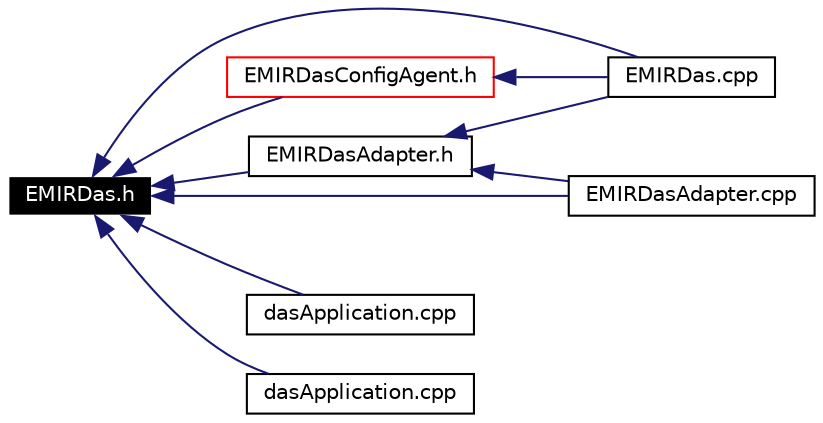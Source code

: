 digraph G
{
  edge [fontname="Helvetica",fontsize=10,labelfontname="Helvetica",labelfontsize=10];
  node [fontname="Helvetica",fontsize=10,shape=record];
  rankdir=LR;
  Node1 [label="EMIRDas.h",height=0.2,width=0.4,color="white", fillcolor="black", style="filled" fontcolor="white"];
  Node1 -> Node2 [dir=back,color="midnightblue",fontsize=10,style="solid",fontname="Helvetica"];
  Node2 [label="EMIRDas.cpp",height=0.2,width=0.4,color="black", fillcolor="white", style="filled",URL="$old_2EMIRDas_8cpp.html"];
  Node1 -> Node3 [dir=back,color="midnightblue",fontsize=10,style="solid",fontname="Helvetica"];
  Node3 [label="EMIRDasAdapter.h",height=0.2,width=0.4,color="black", fillcolor="white", style="filled",URL="$old_2EMIRDasAdapter_8h.html"];
  Node3 -> Node2 [dir=back,color="midnightblue",fontsize=10,style="solid",fontname="Helvetica"];
  Node3 -> Node4 [dir=back,color="midnightblue",fontsize=10,style="solid",fontname="Helvetica"];
  Node4 [label="EMIRDasAdapter.cpp",height=0.2,width=0.4,color="black", fillcolor="white", style="filled",URL="$old_2EMIRDasAdapter_8cpp.html"];
  Node1 -> Node5 [dir=back,color="midnightblue",fontsize=10,style="solid",fontname="Helvetica"];
  Node5 [label="EMIRDasConfigAgent.h",height=0.2,width=0.4,color="red", fillcolor="white", style="filled",URL="$old_2EMIRDasConfigAgent_8h.html"];
  Node5 -> Node2 [dir=back,color="midnightblue",fontsize=10,style="solid",fontname="Helvetica"];
  Node1 -> Node4 [dir=back,color="midnightblue",fontsize=10,style="solid",fontname="Helvetica"];
  Node1 -> Node6 [dir=back,color="midnightblue",fontsize=10,style="solid",fontname="Helvetica"];
  Node6 [label="dasApplication.cpp",height=0.2,width=0.4,color="black", fillcolor="white", style="filled",URL="$examples_2runEMIRDas_8p_8old_2dasApplication_8cpp.html"];
  Node1 -> Node7 [dir=back,color="midnightblue",fontsize=10,style="solid",fontname="Helvetica"];
  Node7 [label="dasApplication.cpp",height=0.2,width=0.4,color="black", fillcolor="white", style="filled",URL="$runEMIRDas_8p_2dasApplication_8cpp.html"];
}
